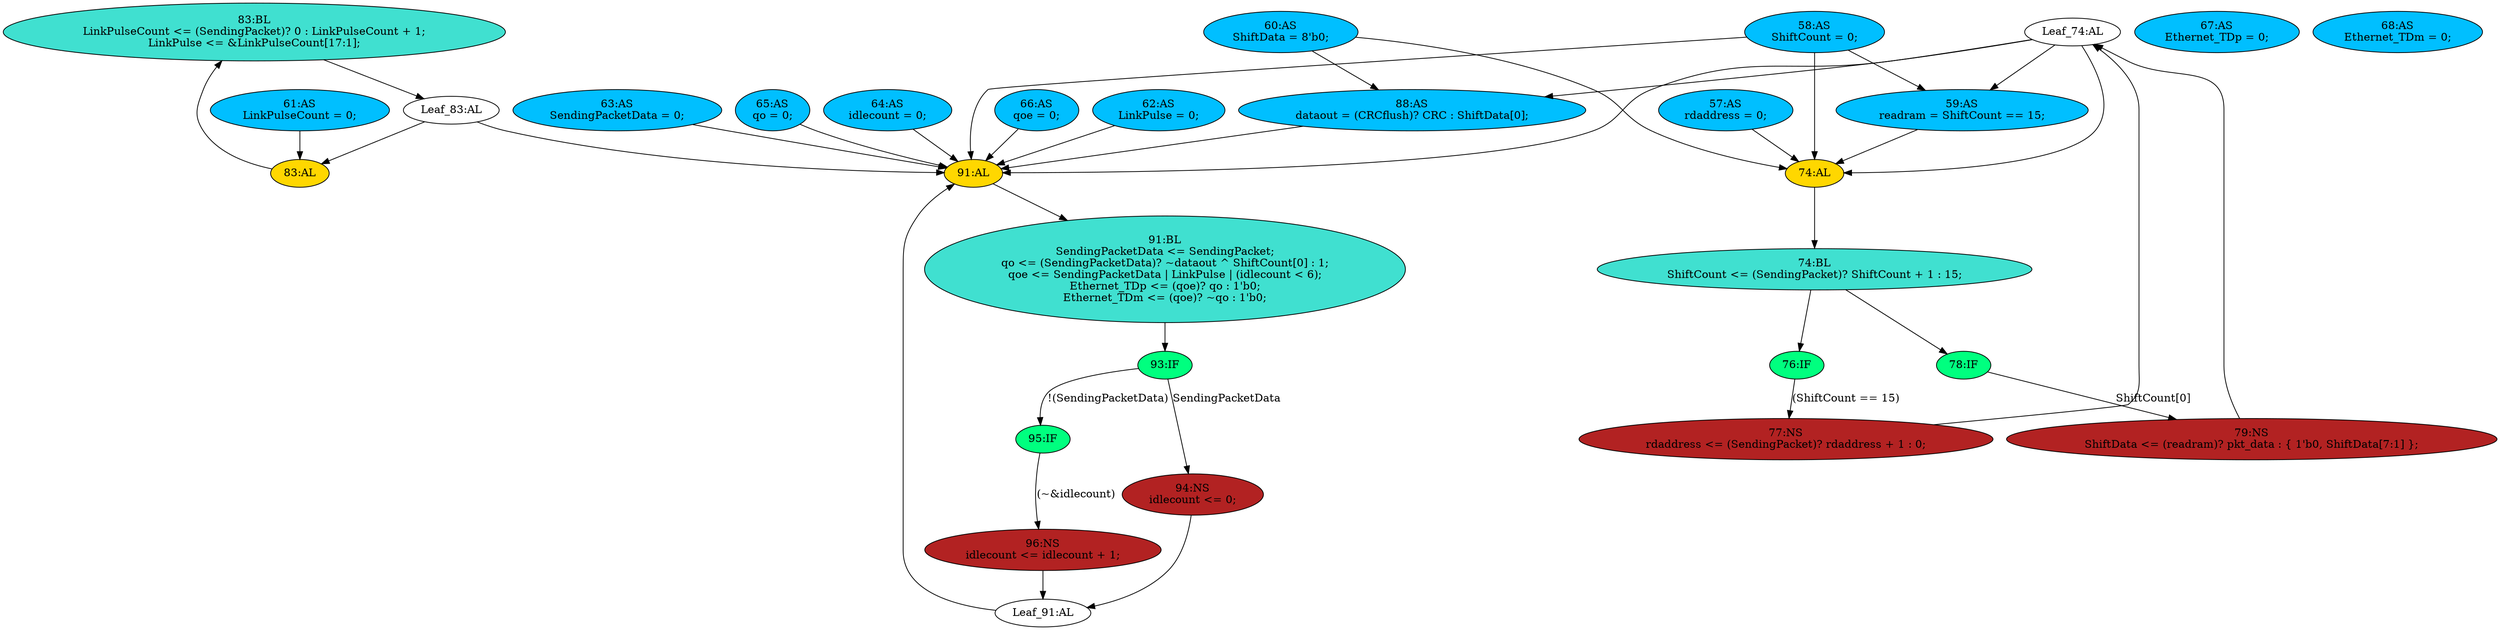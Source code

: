 strict digraph "compose( ,  )" {
	node [label="\N"];
	"83:BL"	 [ast="<pyverilog.vparser.ast.Block object at 0x7f9fd5c3f550>",
		fillcolor=turquoise,
		label="83:BL
LinkPulseCount <= (SendingPacket)? 0 : LinkPulseCount + 1;
LinkPulse <= &LinkPulseCount[17:1];",
		statements="[<pyverilog.vparser.ast.NonblockingSubstitution object at 0x7f9fd5c3f3d0>, <pyverilog.vparser.ast.NonblockingSubstitution object \
at 0x7f9fd5c3f790>]",
		style=filled,
		typ=Block];
	"Leaf_83:AL"	 [def_var="['LinkPulse', 'LinkPulseCount']",
		label="Leaf_83:AL"];
	"83:BL" -> "Leaf_83:AL"	 [cond="[]",
		lineno=None];
	"Leaf_74:AL"	 [def_var="['ShiftCount', 'rdaddress', 'ShiftData']",
		label="Leaf_74:AL"];
	"74:AL"	 [ast="<pyverilog.vparser.ast.Always object at 0x7f9fd58265d0>",
		clk_sens=True,
		fillcolor=gold,
		label="74:AL",
		sens="['clk20']",
		statements="[]",
		style=filled,
		typ=Always,
		use_var="['pkt_data', 'readram', 'rdaddress', 'ShiftData', 'SendingPacket', 'ShiftCount']"];
	"Leaf_74:AL" -> "74:AL";
	"88:AS"	 [ast="<pyverilog.vparser.ast.Assign object at 0x7f9fd5c3fa90>",
		def_var="['dataout']",
		fillcolor=deepskyblue,
		label="88:AS
dataout = (CRCflush)? CRC : ShiftData[0];",
		statements="[]",
		style=filled,
		typ=Assign,
		use_var="['CRCflush', 'CRC', 'ShiftData']"];
	"Leaf_74:AL" -> "88:AS";
	"59:AS"	 [ast="<pyverilog.vparser.ast.Assign object at 0x7f9fd5c81590>",
		def_var="['readram']",
		fillcolor=deepskyblue,
		label="59:AS
readram = ShiftCount == 15;",
		statements="[]",
		style=filled,
		typ=Assign,
		use_var="['ShiftCount']"];
	"Leaf_74:AL" -> "59:AS";
	"91:AL"	 [ast="<pyverilog.vparser.ast.Always object at 0x7f9fd5c3fc50>",
		clk_sens=True,
		fillcolor=gold,
		label="91:AL",
		sens="['clk20']",
		statements="[]",
		style=filled,
		typ=Always,
		use_var="['ShiftCount', 'idlecount', 'qoe', 'SendingPacketData', 'LinkPulse', 'dataout', 'SendingPacket', 'qo']"];
	"Leaf_74:AL" -> "91:AL";
	"74:BL"	 [ast="<pyverilog.vparser.ast.Block object at 0x7f9fd5826d10>",
		fillcolor=turquoise,
		label="74:BL
ShiftCount <= (SendingPacket)? ShiftCount + 1 : 15;",
		statements="[<pyverilog.vparser.ast.NonblockingSubstitution object at 0x7f9fd58267d0>]",
		style=filled,
		typ=Block];
	"74:AL" -> "74:BL"	 [cond="[]",
		lineno=None];
	"62:AS"	 [ast="<pyverilog.vparser.ast.Assign object at 0x7f9fd5b05d10>",
		def_var="['LinkPulse']",
		fillcolor=deepskyblue,
		label="62:AS
LinkPulse = 0;",
		statements="[]",
		style=filled,
		typ=Assign,
		use_var="[]"];
	"62:AS" -> "91:AL";
	"61:AS"	 [ast="<pyverilog.vparser.ast.Assign object at 0x7f9fd5b05f50>",
		def_var="['LinkPulseCount']",
		fillcolor=deepskyblue,
		label="61:AS
LinkPulseCount = 0;",
		statements="[]",
		style=filled,
		typ=Assign,
		use_var="[]"];
	"83:AL"	 [ast="<pyverilog.vparser.ast.Always object at 0x7f9fd5c3f210>",
		clk_sens=True,
		fillcolor=gold,
		label="83:AL",
		sens="['clk20']",
		statements="[]",
		style=filled,
		typ=Always,
		use_var="['SendingPacket', 'LinkPulseCount']"];
	"61:AS" -> "83:AL";
	"58:AS"	 [ast="<pyverilog.vparser.ast.Assign object at 0x7f9fd5c817d0>",
		def_var="['ShiftCount']",
		fillcolor=deepskyblue,
		label="58:AS
ShiftCount = 0;",
		statements="[]",
		style=filled,
		typ=Assign,
		use_var="[]"];
	"58:AS" -> "74:AL";
	"58:AS" -> "59:AS";
	"58:AS" -> "91:AL";
	"76:IF"	 [ast="<pyverilog.vparser.ast.IfStatement object at 0x7f9fd58269d0>",
		fillcolor=springgreen,
		label="76:IF",
		statements="[]",
		style=filled,
		typ=IfStatement];
	"77:NS"	 [ast="<pyverilog.vparser.ast.NonblockingSubstitution object at 0x7f9fd5826c10>",
		fillcolor=firebrick,
		label="77:NS
rdaddress <= (SendingPacket)? rdaddress + 1 : 0;",
		statements="[<pyverilog.vparser.ast.NonblockingSubstitution object at 0x7f9fd5826c10>]",
		style=filled,
		typ=NonblockingSubstitution];
	"76:IF" -> "77:NS"	 [cond="['ShiftCount']",
		label="(ShiftCount == 15)",
		lineno=76];
	"79:NS"	 [ast="<pyverilog.vparser.ast.NonblockingSubstitution object at 0x7f9fd5826f10>",
		fillcolor=firebrick,
		label="79:NS
ShiftData <= (readram)? pkt_data : { 1'b0, ShiftData[7:1] };",
		statements="[<pyverilog.vparser.ast.NonblockingSubstitution object at 0x7f9fd5826f10>]",
		style=filled,
		typ=NonblockingSubstitution];
	"79:NS" -> "Leaf_74:AL"	 [cond="[]",
		lineno=None];
	"88:AS" -> "91:AL";
	"59:AS" -> "74:AL";
	"93:IF"	 [ast="<pyverilog.vparser.ast.IfStatement object at 0x7f9fd5c35090>",
		fillcolor=springgreen,
		label="93:IF",
		statements="[]",
		style=filled,
		typ=IfStatement];
	"94:NS"	 [ast="<pyverilog.vparser.ast.NonblockingSubstitution object at 0x7f9fd5c350d0>",
		fillcolor=firebrick,
		label="94:NS
idlecount <= 0;",
		statements="[<pyverilog.vparser.ast.NonblockingSubstitution object at 0x7f9fd5c350d0>]",
		style=filled,
		typ=NonblockingSubstitution];
	"93:IF" -> "94:NS"	 [cond="['SendingPacketData']",
		label=SendingPacketData,
		lineno=93];
	"95:IF"	 [ast="<pyverilog.vparser.ast.IfStatement object at 0x7f9fd5c35250>",
		fillcolor=springgreen,
		label="95:IF",
		statements="[]",
		style=filled,
		typ=IfStatement];
	"93:IF" -> "95:IF"	 [cond="['SendingPacketData']",
		label="!(SendingPacketData)",
		lineno=93];
	"Leaf_91:AL"	 [def_var="['Ethernet_TDp', 'idlecount', 'SendingPacketData', 'qoe', 'Ethernet_TDm', 'qo']",
		label="Leaf_91:AL"];
	"94:NS" -> "Leaf_91:AL"	 [cond="[]",
		lineno=None];
	"77:NS" -> "Leaf_74:AL"	 [cond="[]",
		lineno=None];
	"78:IF"	 [ast="<pyverilog.vparser.ast.IfStatement object at 0x7f9fd5826d90>",
		fillcolor=springgreen,
		label="78:IF",
		statements="[]",
		style=filled,
		typ=IfStatement];
	"78:IF" -> "79:NS"	 [cond="['ShiftCount']",
		label="ShiftCount[0]",
		lineno=78];
	"91:BL"	 [ast="<pyverilog.vparser.ast.Block object at 0x7f9fd5c35c50>",
		fillcolor=turquoise,
		label="91:BL
SendingPacketData <= SendingPacket;
qo <= (SendingPacketData)? ~dataout ^ ShiftCount[0] : 1;
qoe <= SendingPacketData | LinkPulse | (\
idlecount < 6);
Ethernet_TDp <= (qoe)? qo : 1'b0;
Ethernet_TDm <= (qoe)? ~qo : 1'b0;",
		statements="[<pyverilog.vparser.ast.NonblockingSubstitution object at 0x7f9fd5c3fdd0>, <pyverilog.vparser.ast.NonblockingSubstitution object \
at 0x7f9fd5c35510>, <pyverilog.vparser.ast.NonblockingSubstitution object at 0x7f9fd5c35950>, <pyverilog.vparser.ast.NonblockingSubstitution \
object at 0x7f9fd5c35bd0>, <pyverilog.vparser.ast.NonblockingSubstitution object at 0x7f9fd5c35e90>]",
		style=filled,
		typ=Block];
	"91:AL" -> "91:BL"	 [cond="[]",
		lineno=None];
	"60:AS"	 [ast="<pyverilog.vparser.ast.Assign object at 0x7f9fd5b05d50>",
		def_var="['ShiftData']",
		fillcolor=deepskyblue,
		label="60:AS
ShiftData = 8'b0;",
		statements="[]",
		style=filled,
		typ=Assign,
		use_var="[]"];
	"60:AS" -> "74:AL";
	"60:AS" -> "88:AS";
	"67:AS"	 [ast="<pyverilog.vparser.ast.Assign object at 0x7f9fd5826210>",
		def_var="['Ethernet_TDp']",
		fillcolor=deepskyblue,
		label="67:AS
Ethernet_TDp = 0;",
		statements="[]",
		style=filled,
		typ=Assign,
		use_var="[]"];
	"68:AS"	 [ast="<pyverilog.vparser.ast.Assign object at 0x7f9fd5826410>",
		def_var="['Ethernet_TDm']",
		fillcolor=deepskyblue,
		label="68:AS
Ethernet_TDm = 0;",
		statements="[]",
		style=filled,
		typ=Assign,
		use_var="[]"];
	"74:BL" -> "76:IF"	 [cond="[]",
		lineno=None];
	"74:BL" -> "78:IF"	 [cond="[]",
		lineno=None];
	"57:AS"	 [ast="<pyverilog.vparser.ast.Assign object at 0x7f9fd5c4d150>",
		def_var="['rdaddress']",
		fillcolor=deepskyblue,
		label="57:AS
rdaddress = 0;",
		statements="[]",
		style=filled,
		typ=Assign,
		use_var="[]"];
	"57:AS" -> "74:AL";
	"83:AL" -> "83:BL"	 [cond="[]",
		lineno=None];
	"96:NS"	 [ast="<pyverilog.vparser.ast.NonblockingSubstitution object at 0x7f9fd5c35410>",
		fillcolor=firebrick,
		label="96:NS
idlecount <= idlecount + 1;",
		statements="[<pyverilog.vparser.ast.NonblockingSubstitution object at 0x7f9fd5c35410>]",
		style=filled,
		typ=NonblockingSubstitution];
	"96:NS" -> "Leaf_91:AL"	 [cond="[]",
		lineno=None];
	"91:BL" -> "93:IF"	 [cond="[]",
		lineno=None];
	"Leaf_91:AL" -> "91:AL";
	"63:AS"	 [ast="<pyverilog.vparser.ast.Assign object at 0x7f9fd5b05e90>",
		def_var="['SendingPacketData']",
		fillcolor=deepskyblue,
		label="63:AS
SendingPacketData = 0;",
		statements="[]",
		style=filled,
		typ=Assign,
		use_var="[]"];
	"63:AS" -> "91:AL";
	"65:AS"	 [ast="<pyverilog.vparser.ast.Assign object at 0x7f9fd5b05f90>",
		def_var="['qo']",
		fillcolor=deepskyblue,
		label="65:AS
qo = 0;",
		statements="[]",
		style=filled,
		typ=Assign,
		use_var="[]"];
	"65:AS" -> "91:AL";
	"Leaf_83:AL" -> "91:AL";
	"Leaf_83:AL" -> "83:AL";
	"64:AS"	 [ast="<pyverilog.vparser.ast.Assign object at 0x7f9fd5b05690>",
		def_var="['idlecount']",
		fillcolor=deepskyblue,
		label="64:AS
idlecount = 0;",
		statements="[]",
		style=filled,
		typ=Assign,
		use_var="[]"];
	"64:AS" -> "91:AL";
	"66:AS"	 [ast="<pyverilog.vparser.ast.Assign object at 0x7f9fd5b05ad0>",
		def_var="['qoe']",
		fillcolor=deepskyblue,
		label="66:AS
qoe = 0;",
		statements="[]",
		style=filled,
		typ=Assign,
		use_var="[]"];
	"66:AS" -> "91:AL";
	"95:IF" -> "96:NS"	 [cond="['idlecount']",
		label="(~&idlecount)",
		lineno=95];
}
